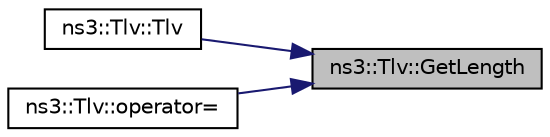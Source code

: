 digraph "ns3::Tlv::GetLength"
{
 // LATEX_PDF_SIZE
  edge [fontname="Helvetica",fontsize="10",labelfontname="Helvetica",labelfontsize="10"];
  node [fontname="Helvetica",fontsize="10",shape=record];
  rankdir="RL";
  Node1 [label="ns3::Tlv::GetLength",height=0.2,width=0.4,color="black", fillcolor="grey75", style="filled", fontcolor="black",tooltip="Get length value."];
  Node1 -> Node2 [dir="back",color="midnightblue",fontsize="10",style="solid",fontname="Helvetica"];
  Node2 [label="ns3::Tlv::Tlv",height=0.2,width=0.4,color="black", fillcolor="white", style="filled",URL="$classns3_1_1_tlv.html#a8c43e2ab3dc1e155ffada0d0cc511fde",tooltip="type conversion operator"];
  Node1 -> Node3 [dir="back",color="midnightblue",fontsize="10",style="solid",fontname="Helvetica"];
  Node3 [label="ns3::Tlv::operator=",height=0.2,width=0.4,color="black", fillcolor="white", style="filled",URL="$classns3_1_1_tlv.html#a461def57cfa930e7687bc4bc68e594d2",tooltip="assignment operator"];
}
